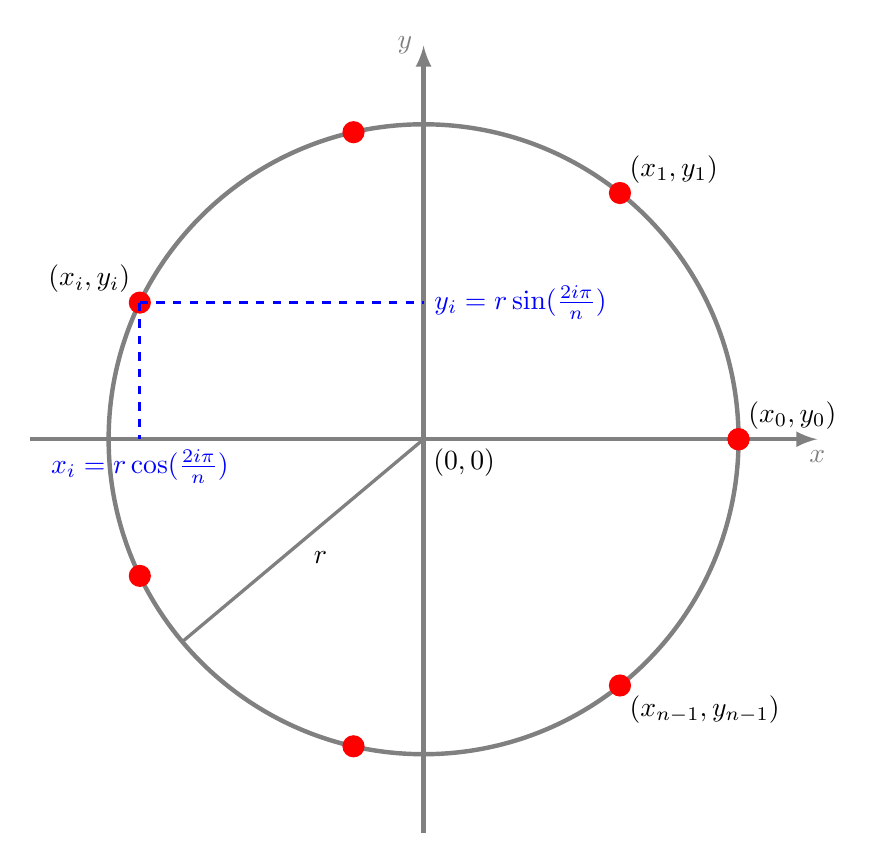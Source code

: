 \begin{tikzpicture}

\draw[->,>=latex,ultra thick,gray] (-5,0)--(5,0) node[below]{$x$};
\draw[->,>=latex,ultra thick,gray] (0,-5)--(0,5) node[left]{$y$};

\def\r{4};
\def\n{7};


\draw[gray,ultra thick] (0,0) circle(\r cm);
 

\foreach \i in {0,...,\n}{
  \fill[red] (\i*360/\n:\r) circle(4pt);

}


\foreach \i in {0,1}{
  \node[black,above right] at  (\i*360/\n:\r){$(x_\i,y_\i)$} ;
}


\node[black,below right] at  (-360/\n:\r){$(x_{n-1},y_{n-1})$} ;

\coordinate (S) at (3*360/\n:\r);
\node[black,above left] at  (S) {$(x_{i},y_{i})$} ;
\draw[dashed,very thick, blue] (S) -- (S |- 0,0) node[below] {$x_i = r\cos(\frac{2 i\pi}{n})$};
\draw[dashed,very thick, blue] (S) -- (S -| 0,0) node[right] {$y_i = r\sin(\frac{2 i\pi}{n})$};


\node[black,below right] at  (0,0) {$(0,0)$} ;
\draw[gray,very thick, below right]  (0,0)--(-140:\r) node[midway, below right,black] {$r$} ;
\end{tikzpicture}